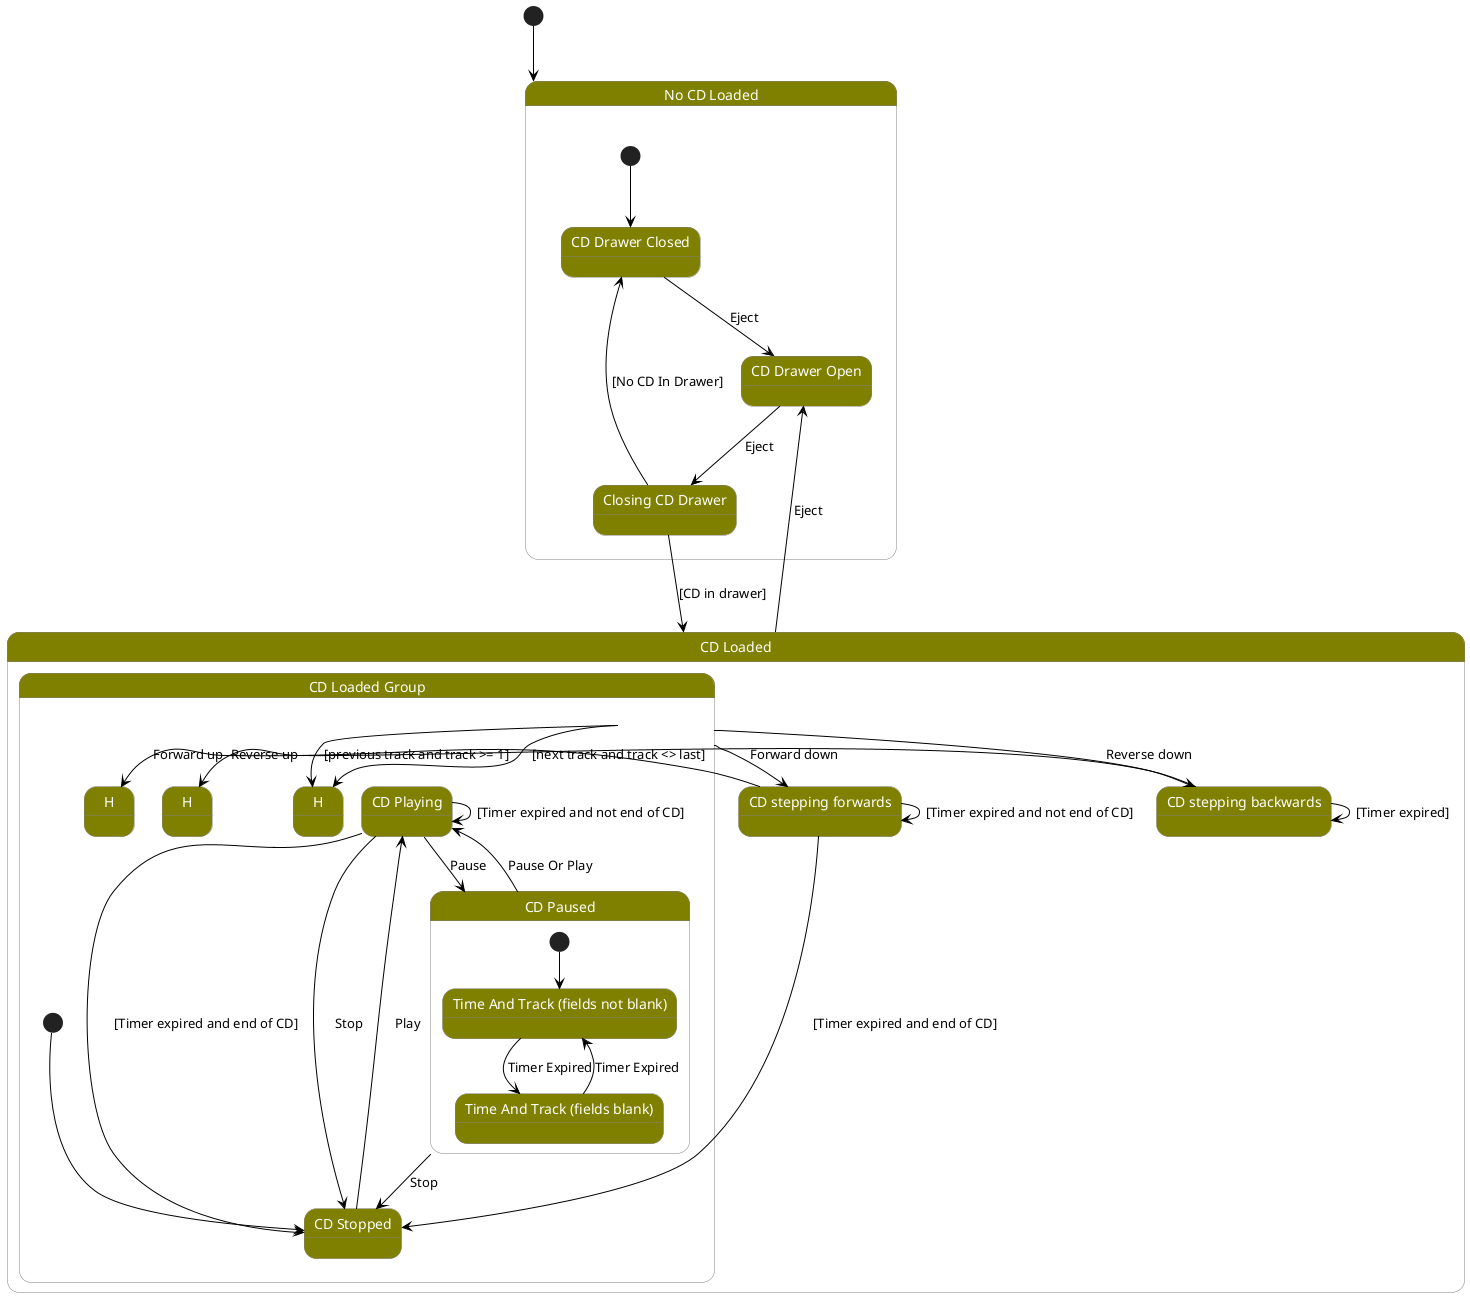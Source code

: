 @startuml
skinparam backgroundColor White
skinparam state {
  FontColor White
  ArrowColor Black
  StartColor Gray
  EndColor Red
  BackgroundColor<<NoContent>> Olive
  BorderColor Gray
  FontName Impact
}

[*] --> No_CD_Loaded

state "No CD Loaded" as No_CD_Loaded <<NoContent>> {
  state "CD Drawer Closed" as CD_Drawer_Closed <<NoContent>>
  state "CD Drawer Open" as CD_Drawer_Open <<NoContent>>
  state "Closing CD Drawer" as Closing_CD_Drawer <<NoContent>>
  [*] --> CD_Drawer_Closed
  CD_Drawer_Closed--> CD_Drawer_Open: Eject
  CD_Drawer_Open --> Closing_CD_Drawer: Eject
  Closing_CD_Drawer --> CD_Drawer_Closed: [No CD In Drawer]
}

state "CD Loaded" as CD_Loaded <<NoContent>> {
  state "CD Loaded Group" as CD_Loaded_Group <<NoContent>> {
    state "CD Playing" as CD_Playing <<NoContent>>
    state "CD Stopped" as CD_Stopped <<NoContent>>
    state "CD Paused" as CD_Paused <<NoContent>> {
      state "Time And Track (fields not blank)" as Time_And_Track_Fields_Not_Blank <<NoContent>>
      state "Time And Track (fields blank)" as Time_And_Track_Fields_Blank <<NoContent>>
      [*] --> Time_And_Track_Fields_Not_Blank
      Time_And_Track_Fields_Not_Blank --> Time_And_Track_Fields_Blank: Timer Expired
      Time_And_Track_Fields_Blank --> Time_And_Track_Fields_Not_Blank: Timer Expired
    }
    state "H" as H1 <<NoContent>>
    state "H" as H2 <<NoContent>>
    state "H" as H3 <<NoContent>>
    [*] --> CD_Stopped
    CD_Playing --> CD_Paused : Pause
    CD_Paused --> CD_Playing : Pause Or Play
    CD_Playing --> CD_Playing : [Timer expired and not end of CD]
    CD_Playing --> CD_Stopped : [Timer expired and end of CD]
    CD_Playing --> CD_Stopped : Stop
    CD_Stopped --> CD_Playing : Play
    CD_Paused --> CD_Stopped : Stop
  }
  state "CD stepping forwards" as CD_stepping_forwards <<NoContent>>
  state "CD stepping backwards" as CD_stepping_backwards <<NoContent>>
  CD_Loaded_Group --> H3: [previous track and track >= 1]
  CD_Loaded_Group --> H3: [next track and track <> last]
  CD_stepping_forwards --> H1: Forward up
  CD_stepping_forwards --> CD_Stopped : [Timer expired and end of CD]
  CD_Loaded_Group --> CD_stepping_forwards : Forward down
  CD_stepping_forwards --> CD_stepping_forwards : [Timer expired and not end of CD]
  CD_stepping_backwards --> H2: Reverse up
  CD_Loaded_Group --> CD_stepping_backwards : Reverse down
  CD_stepping_backwards --> CD_stepping_backwards : [Timer expired]
}

Closing_CD_Drawer --> CD_Loaded: [CD in drawer]
CD_Loaded --> CD_Drawer_Open: Eject
@enduml
